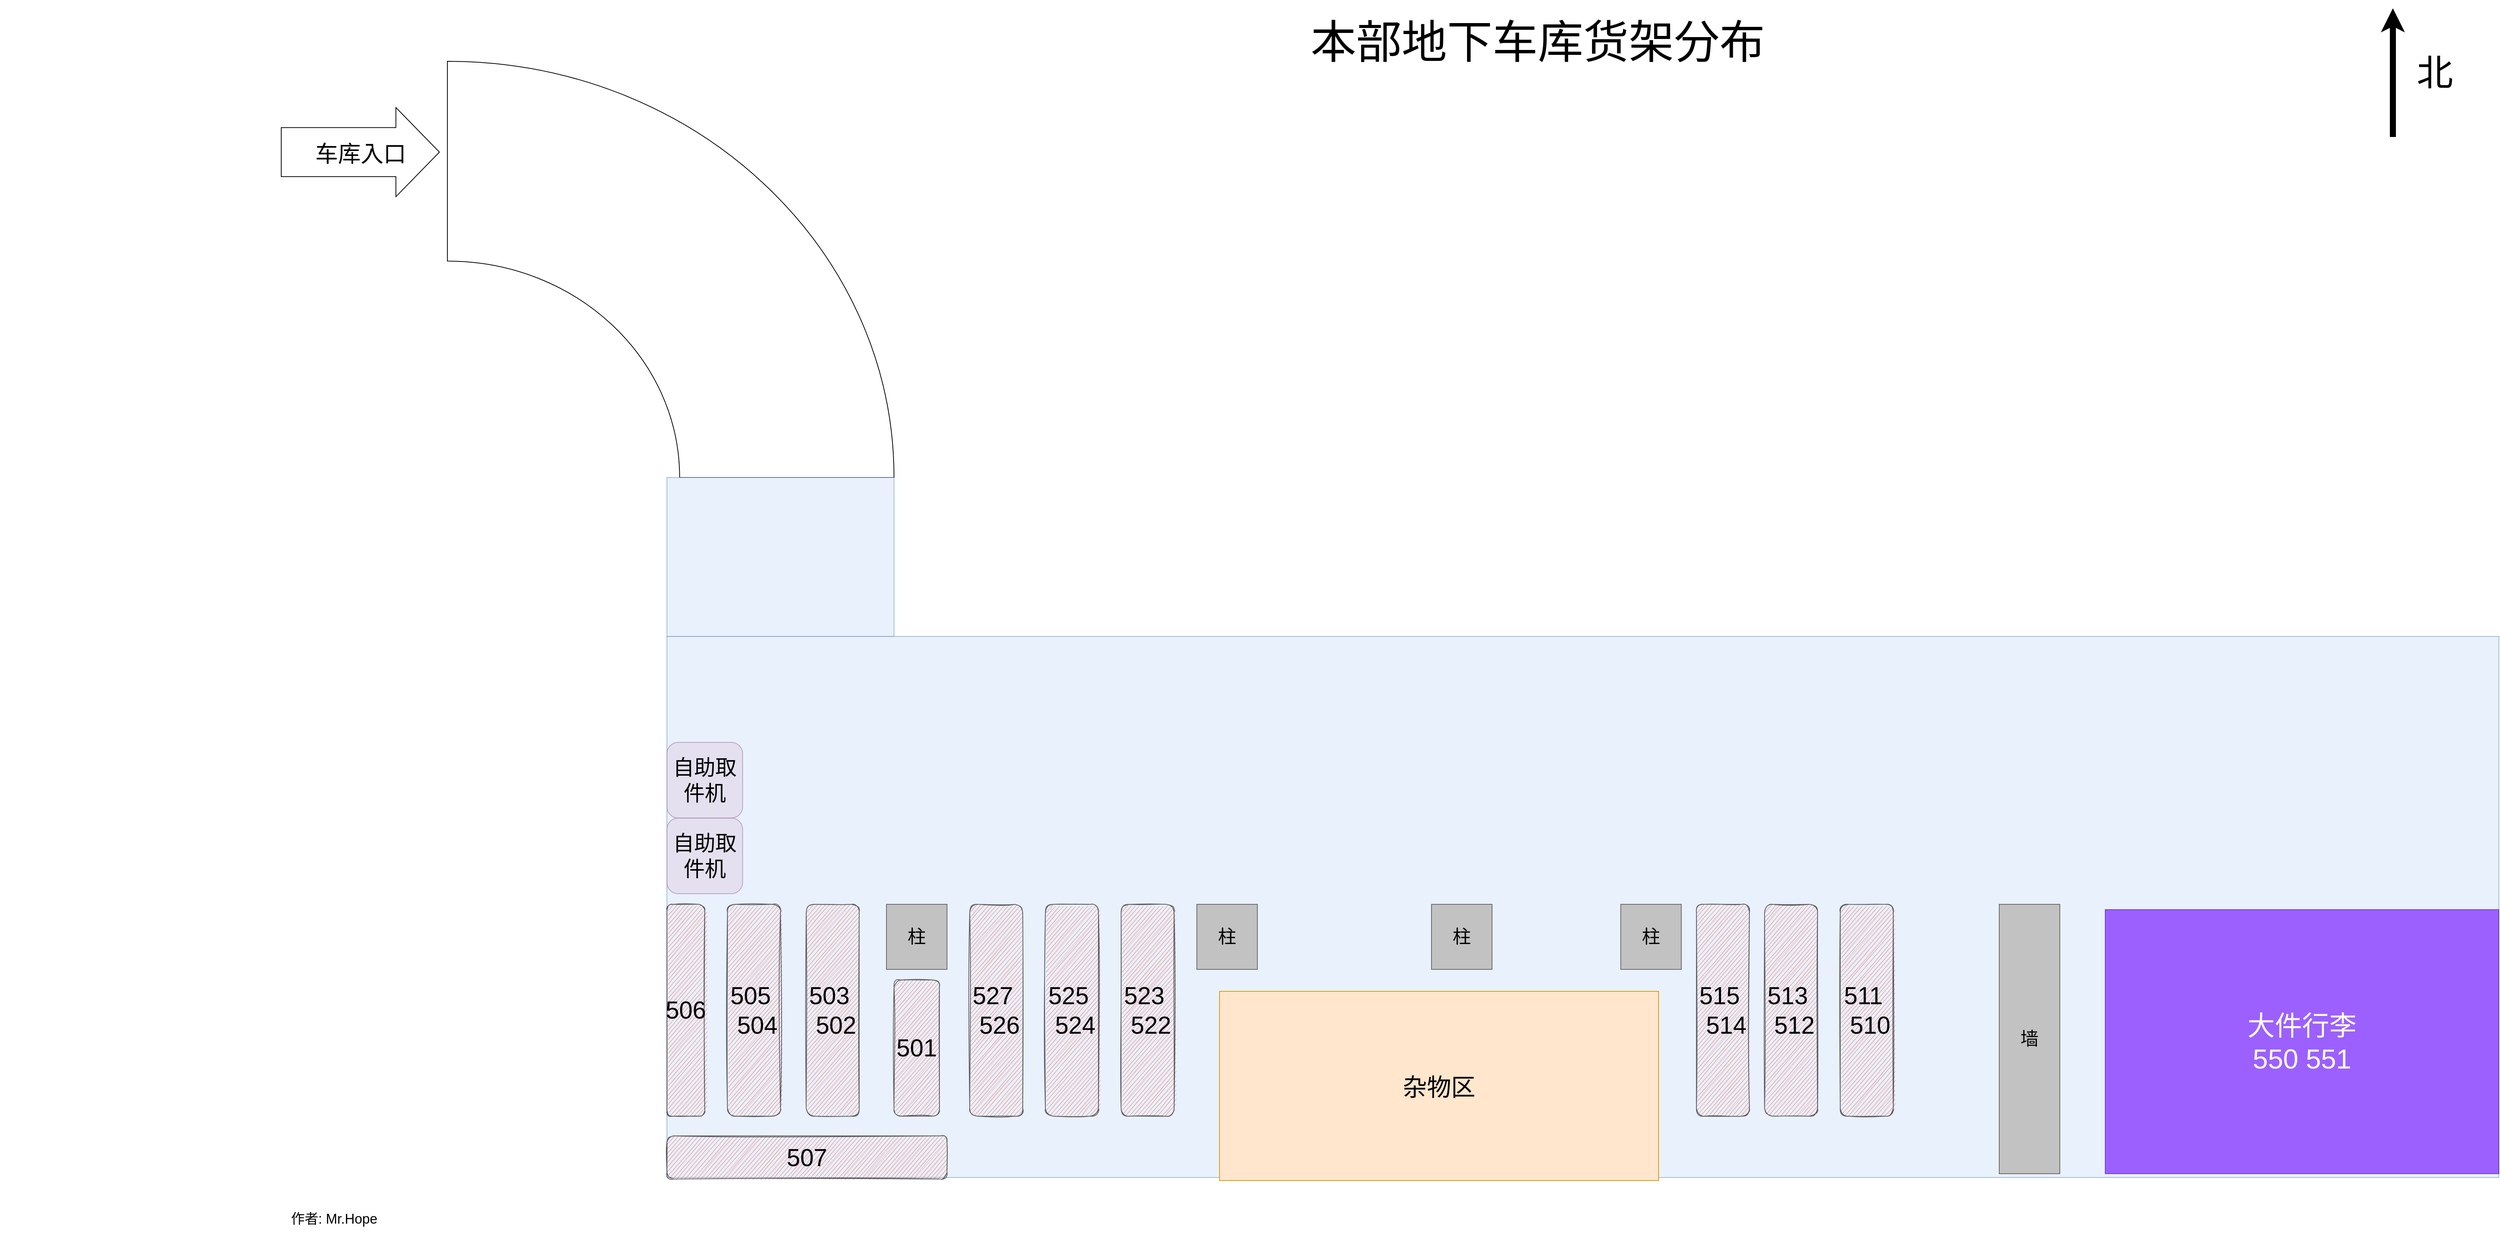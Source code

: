 <mxfile version="21.6.9" type="device">
  <diagram id="3228e29e-7158-1315-38df-8450db1d8a1d" name="Page-1">
    <mxGraphModel dx="9065" dy="3690" grid="1" gridSize="10" guides="1" tooltips="1" connect="1" arrows="1" fold="1" page="1" pageScale="1" pageWidth="3000" pageHeight="1700" background="#FFFFFF" math="0" shadow="0">
      <root>
        <mxCell id="0" />
        <mxCell id="1" parent="0" />
        <mxCell id="R6_tbuOiA4LubrBfz1OE-21567" value="" style="rounded=0;whiteSpace=wrap;html=1;fillColor=#dae8fc;strokeColor=#6c8ebf;align=right;opacity=60;fontSize=36;labelPosition=left;verticalLabelPosition=middle;verticalAlign=middle;" parent="1" vertex="1">
          <mxGeometry x="540" y="860" width="2420" height="715" as="geometry" />
        </mxCell>
        <mxCell id="YbemHmgVhAmF9NjTrUaJ-111" value="&lt;font style=&quot;font-size: 60px;&quot;&gt;本部地下车库货架分布&lt;/font&gt;" style="text;html=1;resizable=0;autosize=1;align=center;verticalAlign=middle;points=[];fillColor=none;strokeColor=none;rounded=0;fontSize=36;" parent="1" vertex="1">
          <mxGeometry x="1380" y="30" width="620" height="90" as="geometry" />
        </mxCell>
        <mxCell id="xjmqVt3X7ruV0F9-SoPd-4" value="作者: Mr.Hope" style="text;html=1;resizable=0;autosize=1;align=center;verticalAlign=middle;points=[];fillColor=none;strokeColor=none;rounded=0;fontSize=18;" parent="1" vertex="1">
          <mxGeometry x="30" y="1610" width="140" height="40" as="geometry" />
        </mxCell>
        <mxCell id="fjenpYvR12AHIcLg_xTA-1" value="" style="group" parent="1" vertex="1" connectable="0">
          <mxGeometry x="2820" y="30" width="90" height="170" as="geometry" />
        </mxCell>
        <mxCell id="R6_tbuOiA4LubrBfz1OE-21565" value="" style="endArrow=classic;html=1;rounded=0;fontSize=36;strokeWidth=8;" parent="fjenpYvR12AHIcLg_xTA-1" edge="1">
          <mxGeometry width="50" height="50" relative="1" as="geometry">
            <mxPoint y="170" as="sourcePoint" />
            <mxPoint as="targetPoint" />
          </mxGeometry>
        </mxCell>
        <mxCell id="R6_tbuOiA4LubrBfz1OE-21566" value="&lt;font style=&quot;font-size: 48px;&quot;&gt;北&lt;/font&gt;" style="text;html=1;resizable=0;autosize=1;align=center;verticalAlign=middle;points=[];fillColor=none;strokeColor=none;rounded=0;fontSize=36;" parent="fjenpYvR12AHIcLg_xTA-1" vertex="1">
          <mxGeometry x="19.995" y="50" width="70" height="70" as="geometry" />
        </mxCell>
        <mxCell id="fjenpYvR12AHIcLg_xTA-3" value="&lt;span style=&quot;font-size: 32px;&quot;&gt;杂物区&lt;/span&gt;" style="rounded=0;whiteSpace=wrap;html=1;shadow=0;glass=0;sketch=0;fillColor=#ffe6cc;strokeColor=#d79b00;fontSize=36;" parent="1" vertex="1">
          <mxGeometry x="1270" y="1329" width="580" height="250" as="geometry" />
        </mxCell>
        <mxCell id="fjenpYvR12AHIcLg_xTA-7" value="506" style="rounded=1;whiteSpace=wrap;html=1;shadow=0;glass=0;sketch=1;fillStyle=auto;fontSize=32;fontColor=none;fillColor=#E85642;gradientColor=none;opacity=60;" parent="1" vertex="1">
          <mxGeometry x="540" y="1214" width="50" height="280" as="geometry" />
        </mxCell>
        <mxCell id="fjenpYvR12AHIcLg_xTA-18" value="大件行李&lt;br&gt;550 551" style="rounded=0;whiteSpace=wrap;html=1;shadow=0;glass=0;sketch=0;fillStyle=auto;fontSize=36;fillColor=#6a00ff;opacity=60;fontColor=#ffffff;strokeColor=#3700CC;" parent="1" vertex="1">
          <mxGeometry x="2440" y="1221" width="520" height="349" as="geometry" />
        </mxCell>
        <mxCell id="fjenpYvR12AHIcLg_xTA-19" value="507" style="rounded=1;whiteSpace=wrap;html=1;shadow=0;glass=0;sketch=1;fillStyle=auto;fontSize=32;fontColor=none;fillColor=#E85642;gradientColor=none;opacity=60;spacing=2;" parent="1" vertex="1">
          <mxGeometry x="540" y="1520" width="370" height="57" as="geometry" />
        </mxCell>
        <mxCell id="fjenpYvR12AHIcLg_xTA-22" value="柱" style="rounded=0;whiteSpace=wrap;html=1;glass=0;shadow=0;sketch=0;fillColor=#C2C2C2;gradientColor=none;strokeColor=#666666;fillStyle=auto;fontSize=24;" parent="1" vertex="1">
          <mxGeometry x="830" y="1214" width="80" height="86" as="geometry" />
        </mxCell>
        <mxCell id="fjenpYvR12AHIcLg_xTA-41" value="自助取件机" style="rounded=1;whiteSpace=wrap;html=1;shadow=0;glass=0;sketch=0;fillStyle=auto;fontSize=28;fillColor=#e1d5e7;opacity=60;strokeColor=#9673a6;" parent="1" vertex="1">
          <mxGeometry x="540" y="1100" width="100" height="100" as="geometry" />
        </mxCell>
        <mxCell id="fjenpYvR12AHIcLg_xTA-42" value="自助取件机" style="rounded=1;whiteSpace=wrap;html=1;shadow=0;glass=0;sketch=0;fillStyle=auto;fontSize=28;fillColor=#e1d5e7;opacity=60;strokeColor=#9673a6;" parent="1" vertex="1">
          <mxGeometry x="540" y="1000" width="100" height="100" as="geometry" />
        </mxCell>
        <mxCell id="rIs7ekAOEgCHL21_MZH--5" value="" style="verticalLabelPosition=bottom;verticalAlign=top;html=1;shape=mxgraph.basic.partConcEllipse;startAngle=0;endAngle=0.25;arcWidth=0.48;rotation=0;" vertex="1" parent="1">
          <mxGeometry x="-340" y="100" width="1180" height="1100" as="geometry" />
        </mxCell>
        <mxCell id="rIs7ekAOEgCHL21_MZH--6" value="&lt;font style=&quot;font-size: 30px;&quot;&gt;车库入口&lt;/font&gt;" style="shape=flexArrow;endArrow=classic;html=1;rounded=0;fontSize=36;width=64.762;endSize=18.838;endWidth=52.063;" edge="1" parent="1">
          <mxGeometry width="50" height="50" relative="1" as="geometry">
            <mxPoint x="30" y="220" as="sourcePoint" />
            <mxPoint x="240" y="220" as="targetPoint" />
          </mxGeometry>
        </mxCell>
        <mxCell id="rIs7ekAOEgCHL21_MZH--7" value="" style="rounded=0;whiteSpace=wrap;html=1;fillColor=#dae8fc;strokeColor=#6c8ebf;align=right;opacity=60;fontSize=36;labelPosition=left;verticalLabelPosition=middle;verticalAlign=middle;" vertex="1" parent="1">
          <mxGeometry x="540" y="650" width="300" height="210" as="geometry" />
        </mxCell>
        <mxCell id="rIs7ekAOEgCHL21_MZH--8" value="505&amp;nbsp;&lt;br&gt;&amp;nbsp;504" style="rounded=1;whiteSpace=wrap;html=1;shadow=0;glass=0;sketch=1;fillStyle=auto;fontSize=32;fontColor=none;fillColor=#E85642;gradientColor=none;opacity=60;" vertex="1" parent="1">
          <mxGeometry x="620" y="1214" width="70" height="280" as="geometry" />
        </mxCell>
        <mxCell id="rIs7ekAOEgCHL21_MZH--12" value="503&amp;nbsp;&lt;br&gt;&amp;nbsp;502" style="rounded=1;whiteSpace=wrap;html=1;shadow=0;glass=0;sketch=1;fillStyle=auto;fontSize=32;fontColor=none;fillColor=#E85642;gradientColor=none;opacity=60;" vertex="1" parent="1">
          <mxGeometry x="724" y="1214" width="70" height="280" as="geometry" />
        </mxCell>
        <mxCell id="rIs7ekAOEgCHL21_MZH--13" value="501" style="rounded=1;whiteSpace=wrap;html=1;shadow=0;glass=0;sketch=1;fillStyle=auto;fontSize=32;fontColor=none;fillColor=#E85642;gradientColor=none;opacity=60;" vertex="1" parent="1">
          <mxGeometry x="840" y="1314" width="60" height="180" as="geometry" />
        </mxCell>
        <mxCell id="rIs7ekAOEgCHL21_MZH--15" value="527&amp;nbsp;&lt;br&gt;&amp;nbsp;526" style="rounded=1;whiteSpace=wrap;html=1;shadow=0;glass=0;sketch=1;fillStyle=auto;fontSize=32;fontColor=none;fillColor=#E85642;gradientColor=none;opacity=60;" vertex="1" parent="1">
          <mxGeometry x="940" y="1214" width="70" height="280" as="geometry" />
        </mxCell>
        <mxCell id="rIs7ekAOEgCHL21_MZH--17" value="525&amp;nbsp;&lt;br&gt;&amp;nbsp;524" style="rounded=1;whiteSpace=wrap;html=1;shadow=0;glass=0;sketch=1;fillStyle=auto;fontSize=32;fontColor=none;fillColor=#E85642;gradientColor=none;opacity=60;" vertex="1" parent="1">
          <mxGeometry x="1040" y="1214" width="70" height="280" as="geometry" />
        </mxCell>
        <mxCell id="rIs7ekAOEgCHL21_MZH--18" value="523&amp;nbsp;&lt;br&gt;&amp;nbsp;522" style="rounded=1;whiteSpace=wrap;html=1;shadow=0;glass=0;sketch=1;fillStyle=auto;fontSize=32;fontColor=none;fillColor=#E85642;gradientColor=none;opacity=60;" vertex="1" parent="1">
          <mxGeometry x="1140" y="1214" width="70" height="280" as="geometry" />
        </mxCell>
        <mxCell id="rIs7ekAOEgCHL21_MZH--20" value="柱" style="rounded=0;whiteSpace=wrap;html=1;glass=0;shadow=0;sketch=0;fillColor=#C2C2C2;gradientColor=none;strokeColor=#666666;fillStyle=auto;fontSize=24;" vertex="1" parent="1">
          <mxGeometry x="1240" y="1214" width="80" height="86" as="geometry" />
        </mxCell>
        <mxCell id="rIs7ekAOEgCHL21_MZH--21" value="柱" style="rounded=0;whiteSpace=wrap;html=1;glass=0;shadow=0;sketch=0;fillColor=#C2C2C2;gradientColor=none;strokeColor=#666666;fillStyle=auto;fontSize=24;" vertex="1" parent="1">
          <mxGeometry x="1550" y="1214" width="80" height="86" as="geometry" />
        </mxCell>
        <mxCell id="rIs7ekAOEgCHL21_MZH--22" value="柱" style="rounded=0;whiteSpace=wrap;html=1;glass=0;shadow=0;sketch=0;fillColor=#C2C2C2;gradientColor=none;strokeColor=#666666;fillStyle=auto;fontSize=24;" vertex="1" parent="1">
          <mxGeometry x="1800" y="1214" width="80" height="86" as="geometry" />
        </mxCell>
        <mxCell id="rIs7ekAOEgCHL21_MZH--23" value="515&amp;nbsp;&lt;br&gt;&amp;nbsp;514" style="rounded=1;whiteSpace=wrap;html=1;shadow=0;glass=0;sketch=1;fillStyle=auto;fontSize=32;fontColor=none;fillColor=#E85642;gradientColor=none;opacity=60;" vertex="1" parent="1">
          <mxGeometry x="1900" y="1214" width="70" height="280" as="geometry" />
        </mxCell>
        <mxCell id="rIs7ekAOEgCHL21_MZH--24" value="513&amp;nbsp;&lt;br&gt;&amp;nbsp;512" style="rounded=1;whiteSpace=wrap;html=1;shadow=0;glass=0;sketch=1;fillStyle=auto;fontSize=32;fontColor=none;fillColor=#E85642;gradientColor=none;opacity=60;" vertex="1" parent="1">
          <mxGeometry x="1990" y="1214" width="70" height="280" as="geometry" />
        </mxCell>
        <mxCell id="rIs7ekAOEgCHL21_MZH--25" value="511&amp;nbsp;&lt;br&gt;&amp;nbsp;510" style="rounded=1;whiteSpace=wrap;html=1;shadow=0;glass=0;sketch=1;fillStyle=auto;fontSize=32;fontColor=none;fillColor=#E85642;gradientColor=none;opacity=60;" vertex="1" parent="1">
          <mxGeometry x="2090" y="1214" width="70" height="280" as="geometry" />
        </mxCell>
        <mxCell id="rIs7ekAOEgCHL21_MZH--26" value="墙" style="rounded=0;whiteSpace=wrap;html=1;glass=0;shadow=0;sketch=0;fillColor=#C2C2C2;gradientColor=none;strokeColor=#666666;fillStyle=auto;fontSize=24;" vertex="1" parent="1">
          <mxGeometry x="2300" y="1214" width="80" height="356" as="geometry" />
        </mxCell>
      </root>
    </mxGraphModel>
  </diagram>
</mxfile>
